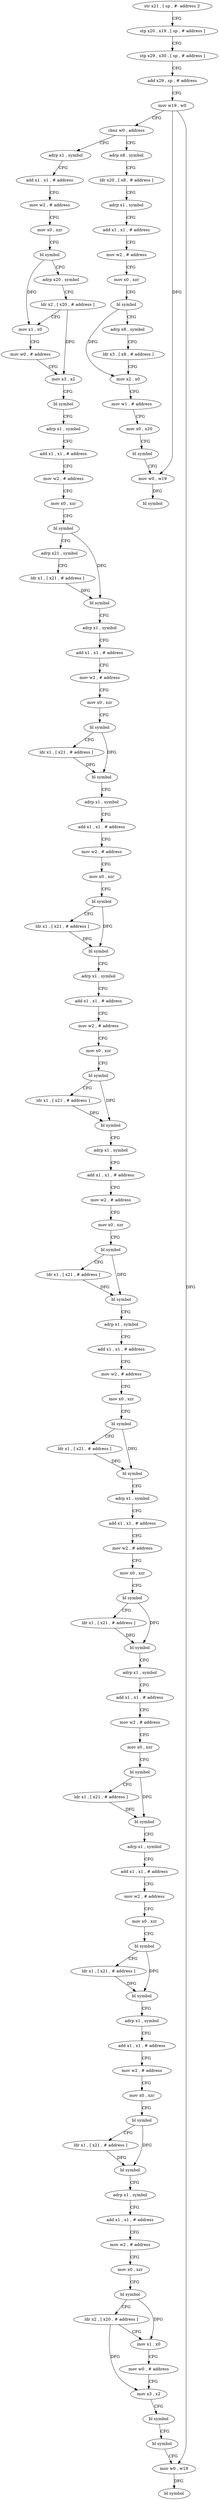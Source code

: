 digraph "func" {
"4201868" [label = "str x21 , [ sp , #- address ]!" ]
"4201872" [label = "stp x20 , x19 , [ sp , # address ]" ]
"4201876" [label = "stp x29 , x30 , [ sp , # address ]" ]
"4201880" [label = "add x29 , sp , # address" ]
"4201884" [label = "mov w19 , w0" ]
"4201888" [label = "cbnz w0 , address" ]
"4202272" [label = "adrp x8 , symbol" ]
"4201892" [label = "adrp x1 , symbol" ]
"4202276" [label = "ldr x20 , [ x8 , # address ]" ]
"4202280" [label = "adrp x1 , symbol" ]
"4202284" [label = "add x1 , x1 , # address" ]
"4202288" [label = "mov w2 , # address" ]
"4202292" [label = "mov x0 , xzr" ]
"4202296" [label = "bl symbol" ]
"4202300" [label = "adrp x8 , symbol" ]
"4202304" [label = "ldr x3 , [ x8 , # address ]" ]
"4202308" [label = "mov x2 , x0" ]
"4202312" [label = "mov w1 , # address" ]
"4202316" [label = "mov x0 , x20" ]
"4202320" [label = "bl symbol" ]
"4202324" [label = "mov w0 , w19" ]
"4202328" [label = "bl symbol" ]
"4201896" [label = "add x1 , x1 , # address" ]
"4201900" [label = "mov w2 , # address" ]
"4201904" [label = "mov x0 , xzr" ]
"4201908" [label = "bl symbol" ]
"4201912" [label = "adrp x20 , symbol" ]
"4201916" [label = "ldr x2 , [ x20 , # address ]" ]
"4201920" [label = "mov x1 , x0" ]
"4201924" [label = "mov w0 , # address" ]
"4201928" [label = "mov x3 , x2" ]
"4201932" [label = "bl symbol" ]
"4201936" [label = "adrp x1 , symbol" ]
"4201940" [label = "add x1 , x1 , # address" ]
"4201944" [label = "mov w2 , # address" ]
"4201948" [label = "mov x0 , xzr" ]
"4201952" [label = "bl symbol" ]
"4201956" [label = "adrp x21 , symbol" ]
"4201960" [label = "ldr x1 , [ x21 , # address ]" ]
"4201964" [label = "bl symbol" ]
"4201968" [label = "adrp x1 , symbol" ]
"4201972" [label = "add x1 , x1 , # address" ]
"4201976" [label = "mov w2 , # address" ]
"4201980" [label = "mov x0 , xzr" ]
"4201984" [label = "bl symbol" ]
"4201988" [label = "ldr x1 , [ x21 , # address ]" ]
"4201992" [label = "bl symbol" ]
"4201996" [label = "adrp x1 , symbol" ]
"4202000" [label = "add x1 , x1 , # address" ]
"4202004" [label = "mov w2 , # address" ]
"4202008" [label = "mov x0 , xzr" ]
"4202012" [label = "bl symbol" ]
"4202016" [label = "ldr x1 , [ x21 , # address ]" ]
"4202020" [label = "bl symbol" ]
"4202024" [label = "adrp x1 , symbol" ]
"4202028" [label = "add x1 , x1 , # address" ]
"4202032" [label = "mov w2 , # address" ]
"4202036" [label = "mov x0 , xzr" ]
"4202040" [label = "bl symbol" ]
"4202044" [label = "ldr x1 , [ x21 , # address ]" ]
"4202048" [label = "bl symbol" ]
"4202052" [label = "adrp x1 , symbol" ]
"4202056" [label = "add x1 , x1 , # address" ]
"4202060" [label = "mov w2 , # address" ]
"4202064" [label = "mov x0 , xzr" ]
"4202068" [label = "bl symbol" ]
"4202072" [label = "ldr x1 , [ x21 , # address ]" ]
"4202076" [label = "bl symbol" ]
"4202080" [label = "adrp x1 , symbol" ]
"4202084" [label = "add x1 , x1 , # address" ]
"4202088" [label = "mov w2 , # address" ]
"4202092" [label = "mov x0 , xzr" ]
"4202096" [label = "bl symbol" ]
"4202100" [label = "ldr x1 , [ x21 , # address ]" ]
"4202104" [label = "bl symbol" ]
"4202108" [label = "adrp x1 , symbol" ]
"4202112" [label = "add x1 , x1 , # address" ]
"4202116" [label = "mov w2 , # address" ]
"4202120" [label = "mov x0 , xzr" ]
"4202124" [label = "bl symbol" ]
"4202128" [label = "ldr x1 , [ x21 , # address ]" ]
"4202132" [label = "bl symbol" ]
"4202136" [label = "adrp x1 , symbol" ]
"4202140" [label = "add x1 , x1 , # address" ]
"4202144" [label = "mov w2 , # address" ]
"4202148" [label = "mov x0 , xzr" ]
"4202152" [label = "bl symbol" ]
"4202156" [label = "ldr x1 , [ x21 , # address ]" ]
"4202160" [label = "bl symbol" ]
"4202164" [label = "adrp x1 , symbol" ]
"4202168" [label = "add x1 , x1 , # address" ]
"4202172" [label = "mov w2 , # address" ]
"4202176" [label = "mov x0 , xzr" ]
"4202180" [label = "bl symbol" ]
"4202184" [label = "ldr x1 , [ x21 , # address ]" ]
"4202188" [label = "bl symbol" ]
"4202192" [label = "adrp x1 , symbol" ]
"4202196" [label = "add x1 , x1 , # address" ]
"4202200" [label = "mov w2 , # address" ]
"4202204" [label = "mov x0 , xzr" ]
"4202208" [label = "bl symbol" ]
"4202212" [label = "ldr x1 , [ x21 , # address ]" ]
"4202216" [label = "bl symbol" ]
"4202220" [label = "adrp x1 , symbol" ]
"4202224" [label = "add x1 , x1 , # address" ]
"4202228" [label = "mov w2 , # address" ]
"4202232" [label = "mov x0 , xzr" ]
"4202236" [label = "bl symbol" ]
"4202240" [label = "ldr x2 , [ x20 , # address ]" ]
"4202244" [label = "mov x1 , x0" ]
"4202248" [label = "mov w0 , # address" ]
"4202252" [label = "mov x3 , x2" ]
"4202256" [label = "bl symbol" ]
"4202260" [label = "bl symbol" ]
"4202264" [label = "mov w0 , w19" ]
"4202268" [label = "bl symbol" ]
"4201868" -> "4201872" [ label = "CFG" ]
"4201872" -> "4201876" [ label = "CFG" ]
"4201876" -> "4201880" [ label = "CFG" ]
"4201880" -> "4201884" [ label = "CFG" ]
"4201884" -> "4201888" [ label = "CFG" ]
"4201884" -> "4202324" [ label = "DFG" ]
"4201884" -> "4202264" [ label = "DFG" ]
"4201888" -> "4202272" [ label = "CFG" ]
"4201888" -> "4201892" [ label = "CFG" ]
"4202272" -> "4202276" [ label = "CFG" ]
"4201892" -> "4201896" [ label = "CFG" ]
"4202276" -> "4202280" [ label = "CFG" ]
"4202280" -> "4202284" [ label = "CFG" ]
"4202284" -> "4202288" [ label = "CFG" ]
"4202288" -> "4202292" [ label = "CFG" ]
"4202292" -> "4202296" [ label = "CFG" ]
"4202296" -> "4202300" [ label = "CFG" ]
"4202296" -> "4202308" [ label = "DFG" ]
"4202300" -> "4202304" [ label = "CFG" ]
"4202304" -> "4202308" [ label = "CFG" ]
"4202308" -> "4202312" [ label = "CFG" ]
"4202312" -> "4202316" [ label = "CFG" ]
"4202316" -> "4202320" [ label = "CFG" ]
"4202320" -> "4202324" [ label = "CFG" ]
"4202324" -> "4202328" [ label = "DFG" ]
"4201896" -> "4201900" [ label = "CFG" ]
"4201900" -> "4201904" [ label = "CFG" ]
"4201904" -> "4201908" [ label = "CFG" ]
"4201908" -> "4201912" [ label = "CFG" ]
"4201908" -> "4201920" [ label = "DFG" ]
"4201912" -> "4201916" [ label = "CFG" ]
"4201916" -> "4201920" [ label = "CFG" ]
"4201916" -> "4201928" [ label = "DFG" ]
"4201920" -> "4201924" [ label = "CFG" ]
"4201924" -> "4201928" [ label = "CFG" ]
"4201928" -> "4201932" [ label = "CFG" ]
"4201932" -> "4201936" [ label = "CFG" ]
"4201936" -> "4201940" [ label = "CFG" ]
"4201940" -> "4201944" [ label = "CFG" ]
"4201944" -> "4201948" [ label = "CFG" ]
"4201948" -> "4201952" [ label = "CFG" ]
"4201952" -> "4201956" [ label = "CFG" ]
"4201952" -> "4201964" [ label = "DFG" ]
"4201956" -> "4201960" [ label = "CFG" ]
"4201960" -> "4201964" [ label = "DFG" ]
"4201964" -> "4201968" [ label = "CFG" ]
"4201968" -> "4201972" [ label = "CFG" ]
"4201972" -> "4201976" [ label = "CFG" ]
"4201976" -> "4201980" [ label = "CFG" ]
"4201980" -> "4201984" [ label = "CFG" ]
"4201984" -> "4201988" [ label = "CFG" ]
"4201984" -> "4201992" [ label = "DFG" ]
"4201988" -> "4201992" [ label = "DFG" ]
"4201992" -> "4201996" [ label = "CFG" ]
"4201996" -> "4202000" [ label = "CFG" ]
"4202000" -> "4202004" [ label = "CFG" ]
"4202004" -> "4202008" [ label = "CFG" ]
"4202008" -> "4202012" [ label = "CFG" ]
"4202012" -> "4202016" [ label = "CFG" ]
"4202012" -> "4202020" [ label = "DFG" ]
"4202016" -> "4202020" [ label = "DFG" ]
"4202020" -> "4202024" [ label = "CFG" ]
"4202024" -> "4202028" [ label = "CFG" ]
"4202028" -> "4202032" [ label = "CFG" ]
"4202032" -> "4202036" [ label = "CFG" ]
"4202036" -> "4202040" [ label = "CFG" ]
"4202040" -> "4202044" [ label = "CFG" ]
"4202040" -> "4202048" [ label = "DFG" ]
"4202044" -> "4202048" [ label = "DFG" ]
"4202048" -> "4202052" [ label = "CFG" ]
"4202052" -> "4202056" [ label = "CFG" ]
"4202056" -> "4202060" [ label = "CFG" ]
"4202060" -> "4202064" [ label = "CFG" ]
"4202064" -> "4202068" [ label = "CFG" ]
"4202068" -> "4202072" [ label = "CFG" ]
"4202068" -> "4202076" [ label = "DFG" ]
"4202072" -> "4202076" [ label = "DFG" ]
"4202076" -> "4202080" [ label = "CFG" ]
"4202080" -> "4202084" [ label = "CFG" ]
"4202084" -> "4202088" [ label = "CFG" ]
"4202088" -> "4202092" [ label = "CFG" ]
"4202092" -> "4202096" [ label = "CFG" ]
"4202096" -> "4202100" [ label = "CFG" ]
"4202096" -> "4202104" [ label = "DFG" ]
"4202100" -> "4202104" [ label = "DFG" ]
"4202104" -> "4202108" [ label = "CFG" ]
"4202108" -> "4202112" [ label = "CFG" ]
"4202112" -> "4202116" [ label = "CFG" ]
"4202116" -> "4202120" [ label = "CFG" ]
"4202120" -> "4202124" [ label = "CFG" ]
"4202124" -> "4202128" [ label = "CFG" ]
"4202124" -> "4202132" [ label = "DFG" ]
"4202128" -> "4202132" [ label = "DFG" ]
"4202132" -> "4202136" [ label = "CFG" ]
"4202136" -> "4202140" [ label = "CFG" ]
"4202140" -> "4202144" [ label = "CFG" ]
"4202144" -> "4202148" [ label = "CFG" ]
"4202148" -> "4202152" [ label = "CFG" ]
"4202152" -> "4202156" [ label = "CFG" ]
"4202152" -> "4202160" [ label = "DFG" ]
"4202156" -> "4202160" [ label = "DFG" ]
"4202160" -> "4202164" [ label = "CFG" ]
"4202164" -> "4202168" [ label = "CFG" ]
"4202168" -> "4202172" [ label = "CFG" ]
"4202172" -> "4202176" [ label = "CFG" ]
"4202176" -> "4202180" [ label = "CFG" ]
"4202180" -> "4202184" [ label = "CFG" ]
"4202180" -> "4202188" [ label = "DFG" ]
"4202184" -> "4202188" [ label = "DFG" ]
"4202188" -> "4202192" [ label = "CFG" ]
"4202192" -> "4202196" [ label = "CFG" ]
"4202196" -> "4202200" [ label = "CFG" ]
"4202200" -> "4202204" [ label = "CFG" ]
"4202204" -> "4202208" [ label = "CFG" ]
"4202208" -> "4202212" [ label = "CFG" ]
"4202208" -> "4202216" [ label = "DFG" ]
"4202212" -> "4202216" [ label = "DFG" ]
"4202216" -> "4202220" [ label = "CFG" ]
"4202220" -> "4202224" [ label = "CFG" ]
"4202224" -> "4202228" [ label = "CFG" ]
"4202228" -> "4202232" [ label = "CFG" ]
"4202232" -> "4202236" [ label = "CFG" ]
"4202236" -> "4202240" [ label = "CFG" ]
"4202236" -> "4202244" [ label = "DFG" ]
"4202240" -> "4202244" [ label = "CFG" ]
"4202240" -> "4202252" [ label = "DFG" ]
"4202244" -> "4202248" [ label = "CFG" ]
"4202248" -> "4202252" [ label = "CFG" ]
"4202252" -> "4202256" [ label = "CFG" ]
"4202256" -> "4202260" [ label = "CFG" ]
"4202260" -> "4202264" [ label = "CFG" ]
"4202264" -> "4202268" [ label = "DFG" ]
}

